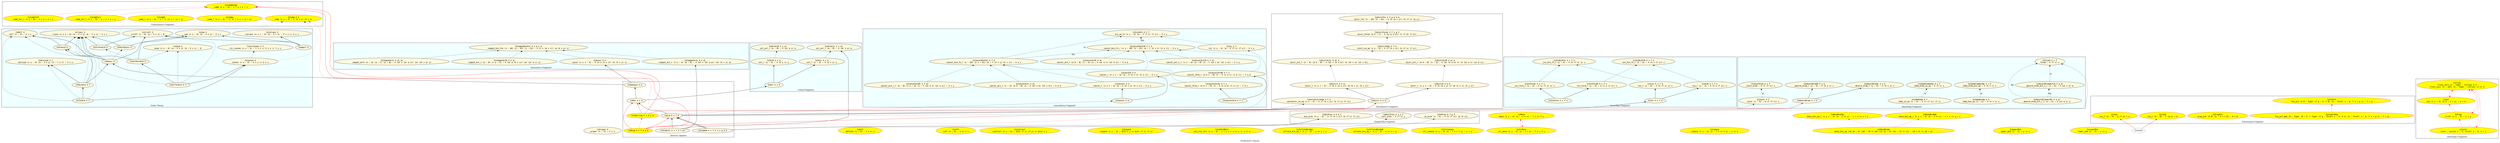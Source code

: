 digraph Is {
  label = "Predicative Classes"
  rankdir = BT

  node [fontname = monospace, style = filled, fillcolor = cornsilk]
  IsProper [label = "\N X\nproper (x : A) : X x x"]

  subgraph cluster_order_theory_classes {
    label = "Order Theory"
  bgcolor = azure

  IsAntisym [label = "\N X Y\nantisym (x y : A) (a : Y x y) (b : Y y x) : X x y"]
  IsAsym [label = "\N X\nasym (x y : A) (a : X x y) (b : X y x) : 0"]
  IsConnex [label = "\N X\nconnex (x y : A) : X x y \\/ X y x"]
  IsCotrans [label = "\N X\ncotrans (x y z : A) (a : X x z) : X x y \\/ X y z"]
  IsIrrefl [label = "\N X\nirrefl (x : A) (a : X x x) : 0"]
  IsRefl [label = "\N X\nrefl (x : A) : X x x"]
  IsStrConnex [label = "\N X Y\nstr_connex (x y : A) : Y x y \\/ X x y \\/ Y y x"]
  IsSym [label = "\N X\nsym (x y : A) (a : X x y) : X y x"]
  IsTrans [label = "\N X\ntrans (x y z : A) (a : X x y) (b : X y z) : X x z"]

    IsApart [label = "\N X"]
    IsEquiv [label = "\N X"]
    IsPartEquiv [label = "\N X"]
    IsPartOrd [label = "\N X Y"]
    IsPreord [label = "\N X"]
    IsStrPartOrd [label = "\N X"]
    IsStrPreord [label = "\N X"]
    IsStrTotOrd [label = "\N X Y"]
    IsTotOrd [label = "\N X Y"]
  }

  subgraph cluster_cancel {
  label = "Cancellative Fragment"
  bgcolor = azure
  IsCancelBinFnL [label = "\N X Y k\ncancel_bin_fn_l (x : A0) (y z : A1) (a : Y (k x y) (k x z)) : X y z"]
  IsCancelBinFnR [label = "\N X Y k\ncancel_bin_fn_r (x y : A0) (z : A1) (a : Y (k x z) (k y z)) : X x y"]
  IsCancelActL [label = "\N X al\ncancel_act_l (x : A) (a b : B) (s : X (al x a) (al x b)) : X a b"]
  IsCancelActLR [label = "\N X Y al\ncancel_act_l_r (x y : A) (a : B) (s : Y (al x a) (al y a)) : X x y"]
  IsCancelActR [label = "\N X ar\ncancel_act_r (a b : B) (x : A) (s : X (ar a x) (ar b x)) : X a b"]
  IsCancelActRL [label = "\N X Y ar\ncancel_act_r_l (a : B) (x y : A) (s : Y (ar a x) (ar a y)) : X x y"]
  IsCancelFormL [label = "\N X Y s\ncancel_form_l (a b c : B) (t : X (s a b) (s a c)) : Y b c"]
  IsCancelFormR [label = "\N X Y s\ncancel_form_r (a b c : B) (t : X (s a c) (s b c)) : Y a b"]
  IsCancelL [label = "\N X k\ncancel_l (x y z : A) (a : X (k x y) (k x z)) : X y z"]
  IsCancelR [label = "\N X k\ncancel_r (x y z : A) (a : X (k x z) (k y z)) : X x y"]
  IsInj [label = "\N X f\ninj (x y : A) (a : X (f x) (f y)) : X x y"]
  IsInjUnFn [label = "\N X Y f\ninj_un_fn (x y : A) (a : Y (f x) (f y)) : X x y"]
    IsCancel [label = "\N X k"]
    IsCancelForm [label = "\N X Y s"]
  }

  subgraph cluster_assoc {
  label = "Associative Fragment"
  bgcolor = azure
  IsAssoc [label = "\N X k\nassoc (x y z : A) : X (k x (k y z)) (k (k x y) z)"]
  IsCompatActL [label = "\N X k al\ncompat_act_l (x y : A) (a : B) : X (al x (al y a)) (al (k x y) a)"]
  IsCompatActR [label = "\N X k ar\ncompat_act_r (a : B) (x y : A) : X (ar a (k x y)) (ar (ar a x) y)"]
  IsCompatActs [label = "\N X al ar\ncompat_acts (x : A) (a : C) (y : B) : X (al x (ar a y)) (ar (al x a) y)"]
  IsCompatBinFns [label = "\N X k m n p\ncompat_bin_fns (x : A0) (y : A1) (z : A2) : X (n x (m y z)) (p (k x y) z)"]
  }

  subgraph cluster_distr {
  label = "Distributive Fragment"
  IsAntidistrUnOp [label = "\N X f k\nantidistr_un_op (x y : A) : X (f (k x y)) (k (f y) (f x))"]
  IsDistrActL [label = "\N X al k\ndistr_act_l (x : A) (a b : B) : X (al x (k a b)) (k (al x a) (al x b))"]
  IsDistrActR [label = "\N X ar k\ndistr_act_r (a b : B) (x : A) : X (ar (k a b) x) (k (ar a x) (ar b x))"]
  IsDistrFns [label = "\N X f g k h m\ndistr_fns (x : A0) (y : A1) : X (h (k x y)) (m (f x) (g y))"]
  IsDistrForms [label = "\N X f s g t\ndistr_forms (a b : C) : X (g (s a b)) (t (f a) (f b))"]
  IsDistrL [label = "\N X k m\ndistr_l (x y z : A) : X (k x (m y z)) (m (k x y) (k x z))"]
  IsDistrR [label = "\N X k m\ndistr_r (x y z : A) : X (k (m x y) z) (m (k x z) (k y z))"]
  IsDistrUnOp [label = "\N X f k\ndistr_un_op (x y : A) : X (f (k x y)) (k (f x) (f y))"]
    IsDistr [label = "\N X k m"]
  }

  subgraph cluster_inv {
  label = "Invertible Fragment"
  bgcolor = azure
  IsInvBinFnL [label = "\N X x f k\ninv_bin_fn_l (y : A) : X (k (f y) y) x"]
  IsInvBinFnR [label = "\N X x f k\ninv_bin_fn_r (y : A) : X (k y (f y)) x"]
  IsInvFormL [label = "\N X x f s\ninv_form_l (y : A) : X (s (f y) y) x"]
  IsInvFormR [label = "\N X x f s\ninv_form_r (y : A) : X (s y (f y)) x"]
  IsInvL [label = "\N X x f k\ninv_l (y : A) : X (k (f y) y) x"]
  IsInvR [label = "\N X x f k\ninv_r (y : A) : X (k y (f y)) x"]
    IsInv [label = "\N X x f k"]
    IsInvForm [label = "\N X x f s"]
  }

  subgraph cluster_unl {
  label = "Unital Fragment"
  bgcolor = azure
  IsUnlActL [label = "\N X x al\nunl_act_l (a : B) : X (al x a) a"]
  IsUnlActR [label = "\N X x ar\nunl_act_r (a : B) : X (ar a x) a"]
  IsUnlL [label = "\N X x k\nunl_l (y : A) : X (k x y) y"]
  IsUnlR [label = "\N X x k\nunl_r (y : A) : X (k y x) y"]
    IsUnl [label = "\N X x k"]
  }

  subgraph cluster_absorb {
  label = "Absorbing Fragment"
  bgcolor = azure
  IsAbsorbElemActLR [label = "\N X a al\nabsorb_elem_act_l_r (x : A) : X (al x a) a"]
  IsAbsorbElemActRL [label = "\N X a ar\nabsorb_elem_act_r_l (x : A) : X (ar a x) a"]
  IsAbsorbElemL [label = "\N X x k\nabsorb_elem_l (y : A) : X (k x y) x"]
  IsAbsorbElemR [label = "\N X x k\nabsorb_elem_r (y : A) : X (k y x) x"]
  IsFixed [label = "\N X x f\nfixed : X (f x) x"]
  IsIdemBinOp [label = "\N X k\nidem_bin_op (x : A) : X (k x x) x"]
  IsIdemElemBinOp [label = "\N X x k\nidem_elem_bin_op : X (k x x) x"]
  IsIdemElemUnOp [label = "\N X x f\nidem_elem_un_op : X (f x) x"]
  IsIdemUnOp [label = "\N X f\nidem_un_op (x : A) : X (f (f x)) (f x)"]
  IsInvol [label = "\N X f\ninvol (x : A) : X (f (f x)) x"]
  IsInvolElem [label = "\N X x f\ninvol_elem : X (f (f x)) x"]
    IsAbsorbElem [label = "\N X x k"]
  }

  subgraph cluster_comm {
  label = "Commutative Fragment"
  IsComm [label = "\N X k\ncomm (x y : A) : X (k x y) (k y x)", color = red, fillcolor = yellow]
  IsCommBinOp [label = "\N\ncomm (x y : A) : x * y = y * x", color = red, fillcolor = yellow]
  IsCommL [label = "\N\ncomm_l (x y : A) : (/ x) * y = / (x * y)", color = red, fillcolor = yellow]
  IsCommR [label = "\N\ncomm_r (x y : A) : x * (/ y) = / (x * y)", color = red, fillcolor = yellow]
  IsCommTorL [label = "\N\ncomm_tor_l (x y : B) : y / x = x / y", color = red, fillcolor = yellow]
  IsCommTorR [label = "\N\ncomm_tor_r (x y : B) : y / x = x / y", color = red, fillcolor = yellow]
  }

  subgraph cluster_pres {
  label = "Preserving Fragment"
  IsBinPres [label = "\N X k m f\nbin_pres (x y : A) : X (f (k x y)) (m (f x) (f y))"]
  IsNullPres [label = "\N X x y f\nnull_pres : X (f x) y"]
  IsUnPres [label = "\N X f g h\nun_pres (x : A) : X (h (f x)) (g (h x))"]
  }

  subgraph cluster_abstract_algebra_classes {
    label = "Abstract Algebra"

    IsGrp [label = "\N X x f k"]
    IsGrpActL [label = "\N X x f k Y al"]
    IsGrpHom [label = "\N X x f k Y y g m h"]
    IsMon [label = "\N X x k"]
    IsRing [label = "\N X x f k y m", color = red, fillcolor = yellow]
    IsSemigrp [label = "\N X k"]
    IsSemiring [label = "\N X x k y m", color = red, fillcolor = yellow]
  }

  IsDefl [label = "\N\ndeflate (x : A) : f x <= x", color = red, fillcolor = yellow]
  IsInfl [label = "\N\ninfl (x : A) : x <= f x", color = red, fillcolor = yellow]
  IsContract [label = "\N\ncontract (x y : A) : dist (f x) (f y) <= dist x y", color = red, fillcolor = yellow]
  IsExpand [label = "\N\nexpand (x y : A) : dist x y <= dist (f x) (f y)", color = red, fillcolor = yellow]
  IsCohOrdRels [label = "\N\ncoh_ord_rels (x y : A) : x < y <-> x <= y /\\ x <> y", color = red, fillcolor = yellow]
  IsInflateBinOpL [label = "\N\ninflate_bin_op_l (x y : A) : y <= x + y", color = red, fillcolor = yellow]
  IsInflateBinOpR [label = "\N\ninflate_bin_op_r (x y : A) : x <= x + y", color = red, fillcolor = yellow]
  IsStrComono [label = "\N\nstr_comono (x y : A) (a : f x < f y) : x < y", color = red, fillcolor = yellow]
  IsStrMono [label = "\N\nstr_mono (x y : A) (a : x < y) : f x < f y", color = red, fillcolor = yellow]
  IsComono [label = "\N\ncomono (x y : A) (a : f x <= f y) : x <= y", color = red, fillcolor = yellow]
  IsMono [label = "\N\nmono (x y : A) (a : x <= y) : f x <= f y", color = red, fillcolor = yellow]
  IsMonoBinOp [label = "\N\nmono_bin_op (x0 y0 : A) (a0 : x0 <= y0) (x1 y1 : A) (a1 : x1 <= y1) : x0 + x1 <= y0 + y1", color = red, fillcolor = yellow]
  IsMonoBinOpL [label = "\N\nmono_bin_op_l (x y z : A) (a : x <= y) : z + x <= z + y", color = red, fillcolor = yellow]
  IsMonoBinOpR [label = "\N\nmono_bin_op_r (x y z : A) (a : x <= y) : x + z <= y + z", color = red, fillcolor = yellow]
  IsUpperBnd [label = "\N\nupper_bnd (y : A) : y <= x", color = red, fillcolor = yellow]
  IsLowerBnd [label = "\N\nlower_bnd (y : A) : x <= y", color = red, fillcolor = yellow]

  subgraph cluster_ext {
  label = "Extensional Fragment"
  IsFunExt [label = "\N\nfun_ext (A B : Type) (f g : A -> B) (a : forall x : A, f x = g x) : f = g", color = red, fillcolor = yellow]
  IsFunExtDep [label = "\N\nfun_ext_dep (A : Type) (P : A -> Type) (f g : forall x : A, P x) (a : forall x : A, f x = g x) : f = g", color = red, fillcolor = yellow]
  IsPropExt [label = "\N\nprop_ext (A B) (a : A <-> B) : A = B", color = red, fillcolor = yellow]
  IsIsoL [label = "\N\niso_l (a : A) : g (f a) = a", color = red, fillcolor = yellow]
  IsIsoR [label = "\N\niso_r (b : B) : f (g b) = b", color = red, fillcolor = yellow]
  }

  subgraph cluster_hott {
  label = "Homotopy Fragment"
  IsContr [label = "\N\ncontr : exists x : A, forall y : A, x = y", color = red, fillcolor = yellow]
  IsProp [label = "\N\nirrel (x y : A) : x = y", color = red, fillcolor = yellow]
  IsSet [label = "\N\nuip (x y : A) (a b : x = y) : a = b", color = red, fillcolor = yellow]
  IsTrunc [label = "\N\ntrunc_zero (A : Type) : IsTrunc O A\ntrunc_succ (n : nat) (A : Type) : IsTrunc (S n) A", color = red, fillcolor = yellow]
  }

  node [style = dashed]

  // Fields

  edge [style = solid]

  subgraph order_theory_fields {
    IsApart -> IsCotrans
    IsApart -> IsIrrefl
    IsApart -> IsSym
    IsEquiv -> IsRefl
    IsEquiv -> IsSym
    IsEquiv -> IsTrans
    IsPartEquiv -> IsSym
    IsPartEquiv -> IsTrans
    IsPartOrd -> IsAntisym
    IsPartOrd -> IsEquiv
    IsPartOrd -> IsPreord
    // IsPartOrd -> IsProper [constraint = false]
    IsPreord -> IsRefl
    IsPreord -> IsTrans
    IsStrPartOrd -> IsIrrefl
    // IsStrTotOrd -> IsProper [constraint = false]
    IsStrPartOrd -> IsTrans
    IsStrPreord -> IsIrrefl
    IsStrPreord -> IsTrans
    IsStrTotOrd -> IsConnex
    IsStrTotOrd -> IsStrPartOrd
    IsTotOrd -> IsConnex
    IsTotOrd -> IsPartOrd
  }

  subgraph abstract_algebra_fields {
    IsAbsorbElem -> IsAbsorbElemL
    IsAbsorbElem -> IsAbsorbElemR
    IsCancel -> IsCancelL
    IsCancel -> IsCancelR
    IsCancelForm -> IsCancelFormL
    IsCancelForm -> IsCancelFormR
    IsDistr -> IsDistrL
    IsDistr -> IsDistrR
    IsGrp -> IsInv
    IsGrp -> IsMon
    // IsGrp -> IsProper [constraint = false]
    IsGrpActL -> IsCompatActL
    IsGrpActL -> IsGrp
    IsGrpActL -> IsUnlActL
    // IsGrpActL -> IsProper [constraint = false]
    IsGrpHom -> IsBinPres
    IsGrpHom -> IsGrp
    IsGrpHom -> IsGrp
    // IsGrpHom -> IsProper [constraint = false]
    IsInv -> IsInvL
    IsInv -> IsInvR
    IsInvForm -> IsInvFormL
    IsInvForm -> IsInvFormR
    IsMon -> IsSemigrp
    IsMon -> IsUnl
    IsSemigrp -> IsAssoc
    IsSemigrp -> IsEquiv
    // IsSemigrp -> IsProper [constraint = false]
    IsUnl -> IsUnlL
    IsUnl -> IsUnlR
  }

  edge [color = red]

  IsIsoLR -> IsIsoL
  IsIsoLR -> IsIsoR
  IsRing -> IsCommBinOp
  IsRing -> IsDistr
  IsRing -> IsGrp
  IsRing -> IsMon
  IsSemiring -> IsAbsorbElem
  IsSemiring -> IsCommBinOp
  IsSemiring -> IsDistr
  IsSemiring -> IsMon

  // Derivations

  edge [style = dashed]

  edge [color = black]

  subgraph order_theory_derivations {
    IsConnex -> IsStrConnex
    IsEquiv -> IsPartEquiv
    IsEquiv -> IsPreord
    IsPartOrd -> IsRefl
    IsPartOrd -> IsTrans
    IsStrPartOrd -> IsAsym
    IsStrPartOrd -> IsStrPreord
    IsStrTotOrd -> IsAsym
    IsStrTotOrd -> IsIrrefl
    IsStrTotOrd -> IsTrans
    IsTotOrd -> IsAntisym
    IsTotOrd -> IsRefl
    IsTotOrd -> IsTrans
  }

  subgraph abstract_algebra_derivations {
    IsAbsorbElemActLR -> IsFixed [label = "id"]
    IsAbsorbElemActRL -> IsFixed [label = "flip"]
    IsAbsorbElemActRL -> IsAbsorbElemActLR [label = "flip"]
    IsAssoc -> IsCompatBinFns
    IsCancelActL -> IsCancelBinFnL
    IsCancelActLR -> IsCancelBinFnR
    IsCancelActR -> IsCancelBinFnR
    IsCancelActRL -> IsCancelBinFnL
    IsCancelBinFnL -> IsCancelBinFnR [label = "flip"]
    IsCancelBinFnL -> IsInjUnFn [label = "id"]
    IsCancelBinFnR -> IsInjUnFn [label = "flip"]
    IsCancelFormL -> IsCancelBinFnL
    IsCancelFormR -> IsCancelBinFnR
    IsCancelL -> IsCancelBinFnL
    IsCancelR -> IsCancelBinFnR
    IsCompatActL -> IsCompatBinFns
    IsCompatActR -> IsCompatBinFns
    IsCompatActs -> IsCompatBinFns
    IsDistrActL -> IsDistrUnOp [style = dotted]
    IsDistrActR -> IsDistrUnOp [style = dotted]
    IsDistrForms -> IsDistrFns
    IsDistrL -> IsDistrActL
    IsDistrR -> IsDistrActR
    IsDistrUnOp -> IsDistrForms
    IsGrp -> IsAntidistrUnOp
    IsGrp -> IsCancel
    IsGrp -> IsFixed
    IsGrp -> IsInj
    IsGrp -> IsInvol
    IsGrpHom -> IsNullPres
    IsGrpHom -> IsUnPres
    IsIdemBinOp -> IsIdemElemBinOp [label = "id"]
    IsIdemUnOp -> IsIdemElemUnOp [label = "id"]
    IsInvol -> IsInvolElem [label = "id"]
    IsInj -> IsInjUnFn
    IsInvFormL -> IsInvBinFnL
    IsInvFormR -> IsInvBinFnR
    IsInvL -> IsInvBinFnL
    IsInvR -> IsInvBinFnR
    IsUnlL -> IsUnlActL
    IsUnlR -> IsUnlActR
  }

  edge [color = red]

  IsCommTorL -> IsCommBinOp
  IsCommTorR -> IsCommBinOp
  IsContr -> IsProp
  IsContr -> IsTrunc
  IsFunExtDep -> IsFunExt
  IsMono -> IsStrMono
  IsMonoBinOp -> IsMonoBinOpL
  IsMonoBinOp -> IsMonoBinOpR
  IsProp -> IsSet
  IsProp -> IsTrunc
  IsRing -> IsAbsorbElem
  IsRing -> IsComm
  IsRing -> IsSemiring
  IsSet -> IsTrunc
  IsStrMono -> IsMono
  IsTrunc -> IsContr
  IsTrunc -> IsProp
  IsTrunc -> IsSet

  // Specializations

  edge [style = dotted]

  edge [color = black]

  IsConnex -> IsComm
  IsSym -> IsComm

  edge [color = red]
}
